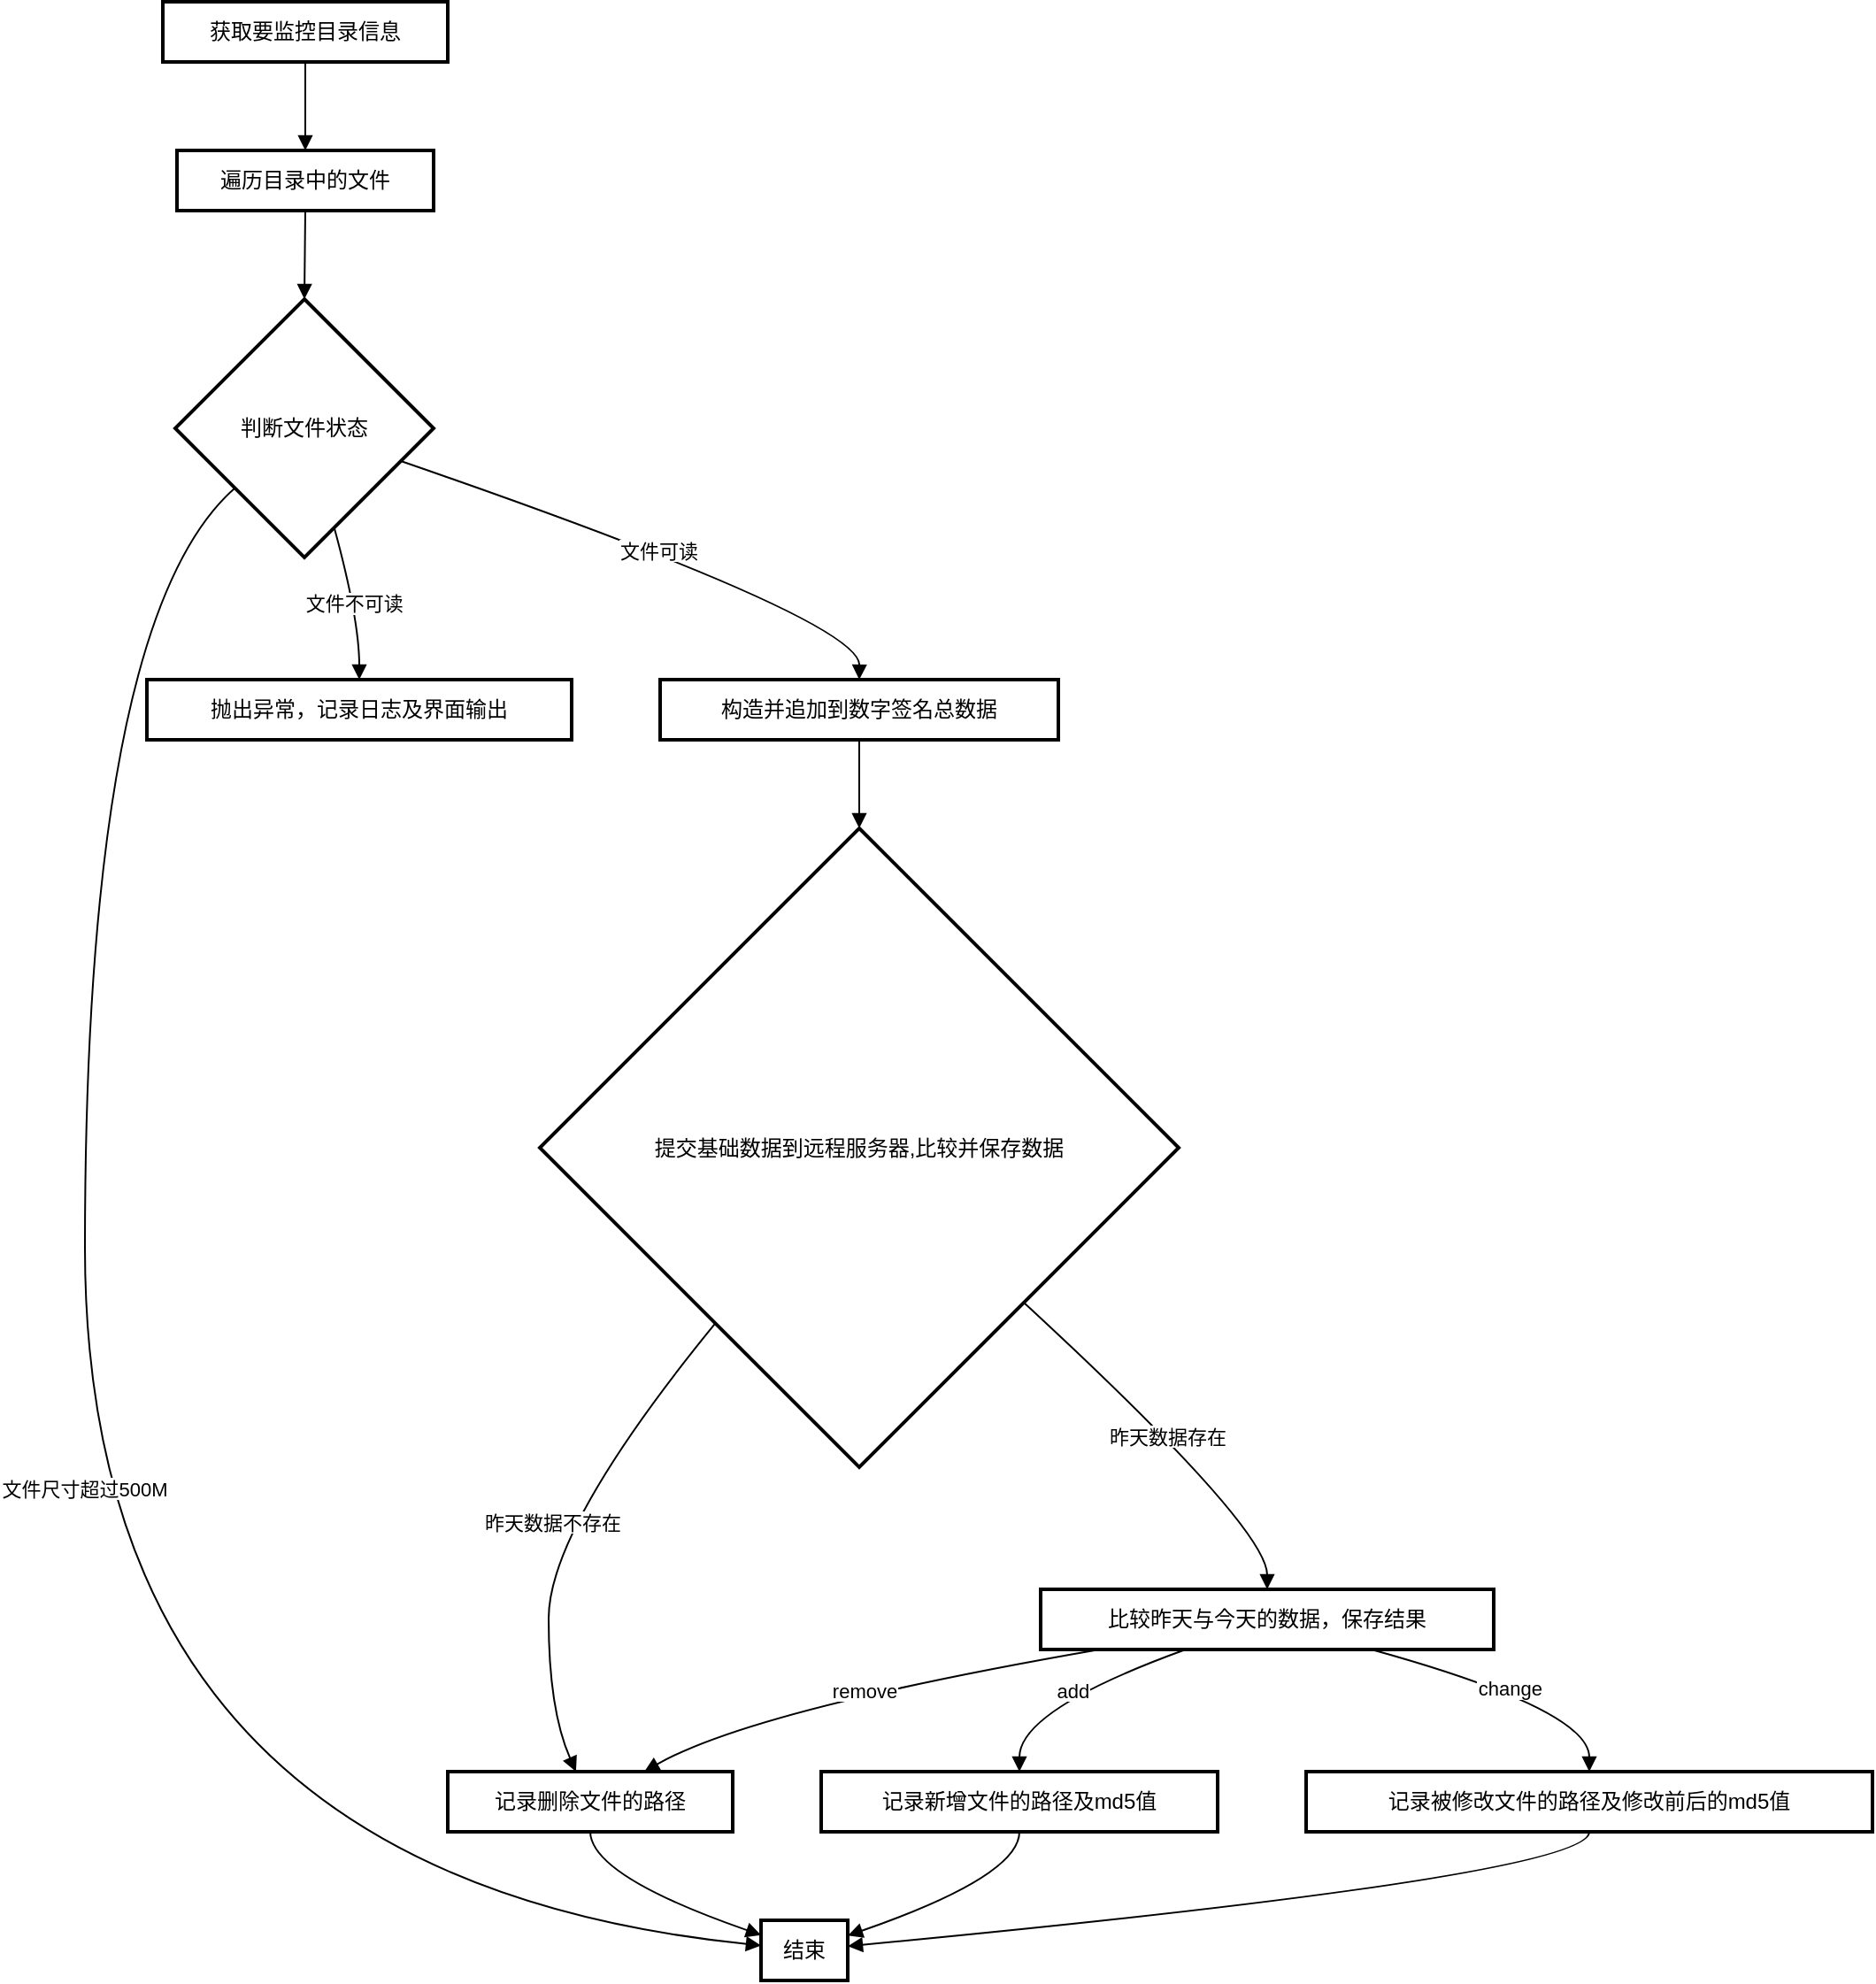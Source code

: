 <mxfile version="24.5.5" type="github">
  <diagram id="C5RBs43oDa-KdzZeNtuy" name="Page-1">
    <mxGraphModel dx="2261" dy="746" grid="1" gridSize="10" guides="1" tooltips="1" connect="1" arrows="1" fold="1" page="1" pageScale="1" pageWidth="827" pageHeight="1169" math="0" shadow="0">
      <root>
        <mxCell id="WIyWlLk6GJQsqaUBKTNV-0" />
        <mxCell id="WIyWlLk6GJQsqaUBKTNV-1" parent="WIyWlLk6GJQsqaUBKTNV-0" />
        <mxCell id="DFltRbdISgKAobZ0qITD-0" value="获取要监控目录信息" style="whiteSpace=wrap;strokeWidth=2;" vertex="1" parent="WIyWlLk6GJQsqaUBKTNV-1">
          <mxGeometry x="64" y="20" width="161" height="34" as="geometry" />
        </mxCell>
        <mxCell id="DFltRbdISgKAobZ0qITD-1" value="遍历目录中的文件" style="whiteSpace=wrap;strokeWidth=2;" vertex="1" parent="WIyWlLk6GJQsqaUBKTNV-1">
          <mxGeometry x="72" y="104" width="145" height="34" as="geometry" />
        </mxCell>
        <mxCell id="DFltRbdISgKAobZ0qITD-2" value="判断文件状态" style="rhombus;strokeWidth=2;whiteSpace=wrap;" vertex="1" parent="WIyWlLk6GJQsqaUBKTNV-1">
          <mxGeometry x="71" y="188" width="146" height="146" as="geometry" />
        </mxCell>
        <mxCell id="DFltRbdISgKAobZ0qITD-3" value="构造并追加到数字签名总数据" style="whiteSpace=wrap;strokeWidth=2;" vertex="1" parent="WIyWlLk6GJQsqaUBKTNV-1">
          <mxGeometry x="345" y="403" width="225" height="34" as="geometry" />
        </mxCell>
        <mxCell id="DFltRbdISgKAobZ0qITD-4" value="抛出异常，记录日志及界面输出" style="whiteSpace=wrap;strokeWidth=2;" vertex="1" parent="WIyWlLk6GJQsqaUBKTNV-1">
          <mxGeometry x="55" y="403" width="240" height="34" as="geometry" />
        </mxCell>
        <mxCell id="DFltRbdISgKAobZ0qITD-5" value="结束" style="whiteSpace=wrap;strokeWidth=2;" vertex="1" parent="WIyWlLk6GJQsqaUBKTNV-1">
          <mxGeometry x="402" y="1104" width="49" height="34" as="geometry" />
        </mxCell>
        <mxCell id="DFltRbdISgKAobZ0qITD-6" value="提交基础数据到远程服务器,比较并保存数据" style="rhombus;strokeWidth=2;whiteSpace=wrap;" vertex="1" parent="WIyWlLk6GJQsqaUBKTNV-1">
          <mxGeometry x="277" y="487" width="361" height="361" as="geometry" />
        </mxCell>
        <mxCell id="DFltRbdISgKAobZ0qITD-7" value="比较昨天与今天的数据，保存结果" style="whiteSpace=wrap;strokeWidth=2;" vertex="1" parent="WIyWlLk6GJQsqaUBKTNV-1">
          <mxGeometry x="560" y="917" width="256" height="34" as="geometry" />
        </mxCell>
        <mxCell id="DFltRbdISgKAobZ0qITD-8" value="记录删除文件的路径" style="whiteSpace=wrap;strokeWidth=2;" vertex="1" parent="WIyWlLk6GJQsqaUBKTNV-1">
          <mxGeometry x="225" y="1020" width="161" height="34" as="geometry" />
        </mxCell>
        <mxCell id="DFltRbdISgKAobZ0qITD-9" value="记录新增文件的路径及md5值" style="whiteSpace=wrap;strokeWidth=2;" vertex="1" parent="WIyWlLk6GJQsqaUBKTNV-1">
          <mxGeometry x="436" y="1020" width="224" height="34" as="geometry" />
        </mxCell>
        <mxCell id="DFltRbdISgKAobZ0qITD-10" value="记录被修改文件的路径及修改前后的md5值" style="whiteSpace=wrap;strokeWidth=2;" vertex="1" parent="WIyWlLk6GJQsqaUBKTNV-1">
          <mxGeometry x="710" y="1020" width="320" height="34" as="geometry" />
        </mxCell>
        <mxCell id="DFltRbdISgKAobZ0qITD-11" value="" style="curved=1;startArrow=none;endArrow=block;exitX=0.5;exitY=1;entryX=0.5;entryY=0;rounded=0;" edge="1" parent="WIyWlLk6GJQsqaUBKTNV-1" source="DFltRbdISgKAobZ0qITD-0" target="DFltRbdISgKAobZ0qITD-1">
          <mxGeometry relative="1" as="geometry">
            <Array as="points" />
          </mxGeometry>
        </mxCell>
        <mxCell id="DFltRbdISgKAobZ0qITD-12" value="" style="curved=1;startArrow=none;endArrow=block;exitX=0.5;exitY=1;entryX=0.5;entryY=0;rounded=0;" edge="1" parent="WIyWlLk6GJQsqaUBKTNV-1" source="DFltRbdISgKAobZ0qITD-1" target="DFltRbdISgKAobZ0qITD-2">
          <mxGeometry relative="1" as="geometry">
            <Array as="points" />
          </mxGeometry>
        </mxCell>
        <mxCell id="DFltRbdISgKAobZ0qITD-13" value="文件可读" style="curved=1;startArrow=none;endArrow=block;exitX=1;exitY=0.67;entryX=0.5;entryY=0;rounded=0;" edge="1" parent="WIyWlLk6GJQsqaUBKTNV-1" source="DFltRbdISgKAobZ0qITD-2" target="DFltRbdISgKAobZ0qITD-3">
          <mxGeometry relative="1" as="geometry">
            <Array as="points">
              <mxPoint x="458" y="369" />
            </Array>
          </mxGeometry>
        </mxCell>
        <mxCell id="DFltRbdISgKAobZ0qITD-14" value="文件不可读" style="curved=1;startArrow=none;endArrow=block;exitX=0.65;exitY=1;entryX=0.5;entryY=0;rounded=0;" edge="1" parent="WIyWlLk6GJQsqaUBKTNV-1" source="DFltRbdISgKAobZ0qITD-2" target="DFltRbdISgKAobZ0qITD-4">
          <mxGeometry relative="1" as="geometry">
            <Array as="points">
              <mxPoint x="175" y="369" />
            </Array>
          </mxGeometry>
        </mxCell>
        <mxCell id="DFltRbdISgKAobZ0qITD-15" value="文件尺寸超过500M" style="curved=1;startArrow=none;endArrow=block;exitX=0;exitY=0.93;entryX=0.01;entryY=0.42;rounded=0;" edge="1" parent="WIyWlLk6GJQsqaUBKTNV-1" source="DFltRbdISgKAobZ0qITD-2" target="DFltRbdISgKAobZ0qITD-5">
          <mxGeometry relative="1" as="geometry">
            <Array as="points">
              <mxPoint x="20" y="369" />
              <mxPoint x="20" y="1079" />
            </Array>
          </mxGeometry>
        </mxCell>
        <mxCell id="DFltRbdISgKAobZ0qITD-16" value="" style="curved=1;startArrow=none;endArrow=block;exitX=0.5;exitY=1;entryX=0.5;entryY=0;rounded=0;" edge="1" parent="WIyWlLk6GJQsqaUBKTNV-1" source="DFltRbdISgKAobZ0qITD-3" target="DFltRbdISgKAobZ0qITD-6">
          <mxGeometry relative="1" as="geometry">
            <Array as="points" />
          </mxGeometry>
        </mxCell>
        <mxCell id="DFltRbdISgKAobZ0qITD-17" value="昨天数据存在" style="curved=1;startArrow=none;endArrow=block;exitX=1;exitY=0.97;entryX=0.5;entryY=0;rounded=0;" edge="1" parent="WIyWlLk6GJQsqaUBKTNV-1" source="DFltRbdISgKAobZ0qITD-6" target="DFltRbdISgKAobZ0qITD-7">
          <mxGeometry relative="1" as="geometry">
            <Array as="points">
              <mxPoint x="688" y="882" />
            </Array>
          </mxGeometry>
        </mxCell>
        <mxCell id="DFltRbdISgKAobZ0qITD-18" value="昨天数据不存在" style="curved=1;startArrow=none;endArrow=block;exitX=0.09;exitY=1;entryX=0.45;entryY=0;rounded=0;" edge="1" parent="WIyWlLk6GJQsqaUBKTNV-1" source="DFltRbdISgKAobZ0qITD-6" target="DFltRbdISgKAobZ0qITD-8">
          <mxGeometry relative="1" as="geometry">
            <Array as="points">
              <mxPoint x="282" y="882" />
              <mxPoint x="282" y="985" />
            </Array>
          </mxGeometry>
        </mxCell>
        <mxCell id="DFltRbdISgKAobZ0qITD-19" value="remove" style="curved=1;startArrow=none;endArrow=block;exitX=0.13;exitY=1;entryX=0.69;entryY=0;rounded=0;" edge="1" parent="WIyWlLk6GJQsqaUBKTNV-1" source="DFltRbdISgKAobZ0qITD-7" target="DFltRbdISgKAobZ0qITD-8">
          <mxGeometry relative="1" as="geometry">
            <Array as="points">
              <mxPoint x="397" y="985" />
            </Array>
          </mxGeometry>
        </mxCell>
        <mxCell id="DFltRbdISgKAobZ0qITD-20" value="add" style="curved=1;startArrow=none;endArrow=block;exitX=0.32;exitY=1;entryX=0.5;entryY=0;rounded=0;" edge="1" parent="WIyWlLk6GJQsqaUBKTNV-1" source="DFltRbdISgKAobZ0qITD-7" target="DFltRbdISgKAobZ0qITD-9">
          <mxGeometry relative="1" as="geometry">
            <Array as="points">
              <mxPoint x="548" y="985" />
            </Array>
          </mxGeometry>
        </mxCell>
        <mxCell id="DFltRbdISgKAobZ0qITD-21" value="change" style="curved=1;startArrow=none;endArrow=block;exitX=0.73;exitY=1;entryX=0.5;entryY=0;rounded=0;" edge="1" parent="WIyWlLk6GJQsqaUBKTNV-1" source="DFltRbdISgKAobZ0qITD-7" target="DFltRbdISgKAobZ0qITD-10">
          <mxGeometry relative="1" as="geometry">
            <Array as="points">
              <mxPoint x="870" y="985" />
            </Array>
          </mxGeometry>
        </mxCell>
        <mxCell id="DFltRbdISgKAobZ0qITD-22" value="" style="curved=1;startArrow=none;endArrow=block;exitX=0.5;exitY=1;entryX=0.01;entryY=0.25;rounded=0;" edge="1" parent="WIyWlLk6GJQsqaUBKTNV-1" source="DFltRbdISgKAobZ0qITD-8" target="DFltRbdISgKAobZ0qITD-5">
          <mxGeometry relative="1" as="geometry">
            <Array as="points">
              <mxPoint x="306" y="1079" />
            </Array>
          </mxGeometry>
        </mxCell>
        <mxCell id="DFltRbdISgKAobZ0qITD-23" value="" style="curved=1;startArrow=none;endArrow=block;exitX=0.5;exitY=1;entryX=1.01;entryY=0.25;rounded=0;" edge="1" parent="WIyWlLk6GJQsqaUBKTNV-1" source="DFltRbdISgKAobZ0qITD-9" target="DFltRbdISgKAobZ0qITD-5">
          <mxGeometry relative="1" as="geometry">
            <Array as="points">
              <mxPoint x="548" y="1079" />
            </Array>
          </mxGeometry>
        </mxCell>
        <mxCell id="DFltRbdISgKAobZ0qITD-24" value="" style="curved=1;startArrow=none;endArrow=block;exitX=0.5;exitY=1;entryX=1.01;entryY=0.43;rounded=0;" edge="1" parent="WIyWlLk6GJQsqaUBKTNV-1" source="DFltRbdISgKAobZ0qITD-10" target="DFltRbdISgKAobZ0qITD-5">
          <mxGeometry relative="1" as="geometry">
            <Array as="points">
              <mxPoint x="870" y="1079" />
            </Array>
          </mxGeometry>
        </mxCell>
      </root>
    </mxGraphModel>
  </diagram>
</mxfile>
